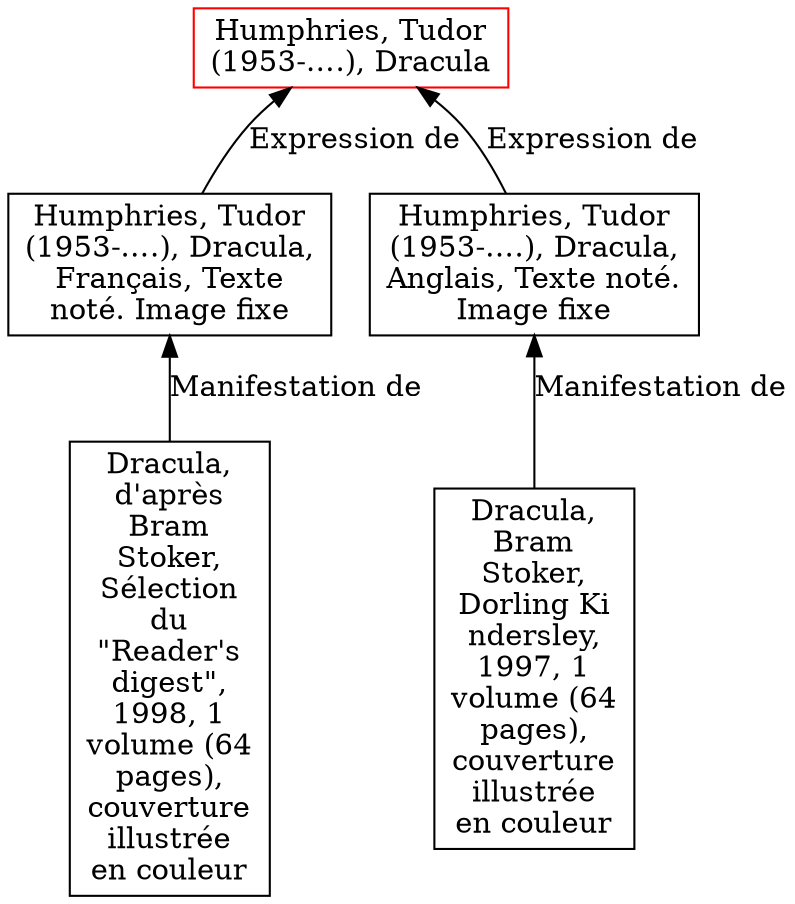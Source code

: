 // Notice UMLRM0034
digraph UMLRM0034 {
	node [align=left shape=rect]
	size="20,20"
	rankdir=BT
	UMLRM0034 [label="Humphries, Tudor
(1953-….), Dracula" color=red]
	UMLRM0035 [label="Humphries, Tudor
(1953-….), Dracula,
Français, Texte
noté. Image fixe"]
	UMLRM0035 -> UMLRM0034 [label="Expression de"]
	UMLRM0036 [label="Dracula,
d'après
Bram
Stoker,
Sélection
du
\"Reader's
digest\",
1998, 1
volume (64
pages),
couverture
illustrée
en couleur"]
	UMLRM0036 -> UMLRM0035 [label="Manifestation de"]
	UMLRM0161 [label="Humphries, Tudor
(1953-….), Dracula,
Anglais, Texte noté.
Image fixe"]
	UMLRM0161 -> UMLRM0034 [label="Expression de"]
	UMLRM0177 [label="Dracula,
Bram
Stoker,
Dorling Ki
ndersley,
1997, 1
volume (64
pages),
couverture
illustrée
en couleur"]
	UMLRM0177 -> UMLRM0161 [label="Manifestation de"]
}
